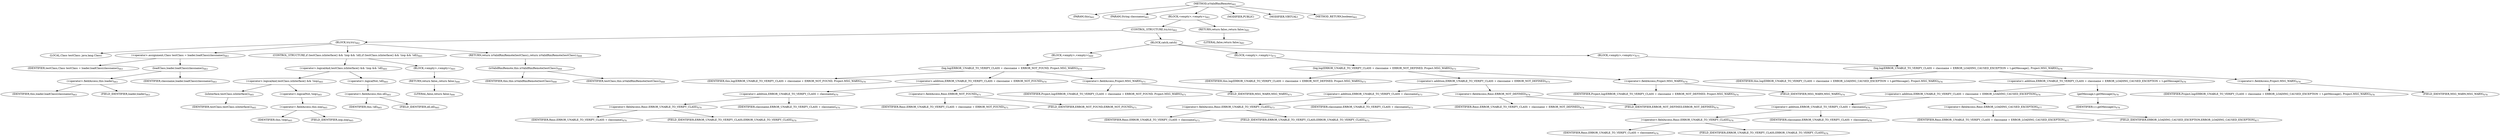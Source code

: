 digraph "isValidRmiRemote" {  
"1256" [label = <(METHOD,isValidRmiRemote)<SUB>661</SUB>> ]
"74" [label = <(PARAM,this)<SUB>661</SUB>> ]
"1257" [label = <(PARAM,String classname)<SUB>661</SUB>> ]
"1258" [label = <(BLOCK,&lt;empty&gt;,&lt;empty&gt;)<SUB>661</SUB>> ]
"1259" [label = <(CONTROL_STRUCTURE,try,try)<SUB>662</SUB>> ]
"1260" [label = <(BLOCK,try,try)<SUB>662</SUB>> ]
"1261" [label = <(LOCAL,Class testClass: java.lang.Class)> ]
"1262" [label = <(&lt;operator&gt;.assignment,Class testClass = loader.loadClass(classname))<SUB>663</SUB>> ]
"1263" [label = <(IDENTIFIER,testClass,Class testClass = loader.loadClass(classname))<SUB>663</SUB>> ]
"1264" [label = <(loadClass,loader.loadClass(classname))<SUB>663</SUB>> ]
"1265" [label = <(&lt;operator&gt;.fieldAccess,this.loader)<SUB>663</SUB>> ]
"1266" [label = <(IDENTIFIER,this,loader.loadClass(classname))<SUB>663</SUB>> ]
"1267" [label = <(FIELD_IDENTIFIER,loader,loader)<SUB>663</SUB>> ]
"1268" [label = <(IDENTIFIER,classname,loader.loadClass(classname))<SUB>663</SUB>> ]
"1269" [label = <(CONTROL_STRUCTURE,if (testClass.isInterface() &amp;&amp; !iiop &amp;&amp; !idl),if (testClass.isInterface() &amp;&amp; !iiop &amp;&amp; !idl))<SUB>665</SUB>> ]
"1270" [label = <(&lt;operator&gt;.logicalAnd,testClass.isInterface() &amp;&amp; !iiop &amp;&amp; !idl)<SUB>665</SUB>> ]
"1271" [label = <(&lt;operator&gt;.logicalAnd,testClass.isInterface() &amp;&amp; !iiop)<SUB>665</SUB>> ]
"1272" [label = <(isInterface,testClass.isInterface())<SUB>665</SUB>> ]
"1273" [label = <(IDENTIFIER,testClass,testClass.isInterface())<SUB>665</SUB>> ]
"1274" [label = <(&lt;operator&gt;.logicalNot,!iiop)<SUB>665</SUB>> ]
"1275" [label = <(&lt;operator&gt;.fieldAccess,this.iiop)<SUB>665</SUB>> ]
"1276" [label = <(IDENTIFIER,this,!iiop)<SUB>665</SUB>> ]
"1277" [label = <(FIELD_IDENTIFIER,iiop,iiop)<SUB>665</SUB>> ]
"1278" [label = <(&lt;operator&gt;.logicalNot,!idl)<SUB>665</SUB>> ]
"1279" [label = <(&lt;operator&gt;.fieldAccess,this.idl)<SUB>665</SUB>> ]
"1280" [label = <(IDENTIFIER,this,!idl)<SUB>665</SUB>> ]
"1281" [label = <(FIELD_IDENTIFIER,idl,idl)<SUB>665</SUB>> ]
"1282" [label = <(BLOCK,&lt;empty&gt;,&lt;empty&gt;)<SUB>665</SUB>> ]
"1283" [label = <(RETURN,return false;,return false;)<SUB>666</SUB>> ]
"1284" [label = <(LITERAL,false,return false;)<SUB>666</SUB>> ]
"1285" [label = <(RETURN,return isValidRmiRemote(testClass);,return isValidRmiRemote(testClass);)<SUB>668</SUB>> ]
"1286" [label = <(isValidRmiRemote,this.isValidRmiRemote(testClass))<SUB>668</SUB>> ]
"73" [label = <(IDENTIFIER,this,this.isValidRmiRemote(testClass))<SUB>668</SUB>> ]
"1287" [label = <(IDENTIFIER,testClass,this.isValidRmiRemote(testClass))<SUB>668</SUB>> ]
"1288" [label = <(BLOCK,catch,catch)> ]
"1289" [label = <(BLOCK,&lt;empty&gt;,&lt;empty&gt;)<SUB>669</SUB>> ]
"1290" [label = <(log,log(ERROR_UNABLE_TO_VERIFY_CLASS + classname + ERROR_NOT_FOUND, Project.MSG_WARN))<SUB>670</SUB>> ]
"75" [label = <(IDENTIFIER,this,log(ERROR_UNABLE_TO_VERIFY_CLASS + classname + ERROR_NOT_FOUND, Project.MSG_WARN))<SUB>670</SUB>> ]
"1291" [label = <(&lt;operator&gt;.addition,ERROR_UNABLE_TO_VERIFY_CLASS + classname + ERROR_NOT_FOUND)<SUB>670</SUB>> ]
"1292" [label = <(&lt;operator&gt;.addition,ERROR_UNABLE_TO_VERIFY_CLASS + classname)<SUB>670</SUB>> ]
"1293" [label = <(&lt;operator&gt;.fieldAccess,Rmic.ERROR_UNABLE_TO_VERIFY_CLASS)<SUB>670</SUB>> ]
"1294" [label = <(IDENTIFIER,Rmic,ERROR_UNABLE_TO_VERIFY_CLASS + classname)<SUB>670</SUB>> ]
"1295" [label = <(FIELD_IDENTIFIER,ERROR_UNABLE_TO_VERIFY_CLASS,ERROR_UNABLE_TO_VERIFY_CLASS)<SUB>670</SUB>> ]
"1296" [label = <(IDENTIFIER,classname,ERROR_UNABLE_TO_VERIFY_CLASS + classname)<SUB>670</SUB>> ]
"1297" [label = <(&lt;operator&gt;.fieldAccess,Rmic.ERROR_NOT_FOUND)<SUB>671</SUB>> ]
"1298" [label = <(IDENTIFIER,Rmic,ERROR_UNABLE_TO_VERIFY_CLASS + classname + ERROR_NOT_FOUND)<SUB>671</SUB>> ]
"1299" [label = <(FIELD_IDENTIFIER,ERROR_NOT_FOUND,ERROR_NOT_FOUND)<SUB>671</SUB>> ]
"1300" [label = <(&lt;operator&gt;.fieldAccess,Project.MSG_WARN)<SUB>671</SUB>> ]
"1301" [label = <(IDENTIFIER,Project,log(ERROR_UNABLE_TO_VERIFY_CLASS + classname + ERROR_NOT_FOUND, Project.MSG_WARN))<SUB>671</SUB>> ]
"1302" [label = <(FIELD_IDENTIFIER,MSG_WARN,MSG_WARN)<SUB>671</SUB>> ]
"1303" [label = <(BLOCK,&lt;empty&gt;,&lt;empty&gt;)<SUB>672</SUB>> ]
"1304" [label = <(log,log(ERROR_UNABLE_TO_VERIFY_CLASS + classname + ERROR_NOT_DEFINED, Project.MSG_WARN))<SUB>673</SUB>> ]
"76" [label = <(IDENTIFIER,this,log(ERROR_UNABLE_TO_VERIFY_CLASS + classname + ERROR_NOT_DEFINED, Project.MSG_WARN))<SUB>673</SUB>> ]
"1305" [label = <(&lt;operator&gt;.addition,ERROR_UNABLE_TO_VERIFY_CLASS + classname + ERROR_NOT_DEFINED)<SUB>673</SUB>> ]
"1306" [label = <(&lt;operator&gt;.addition,ERROR_UNABLE_TO_VERIFY_CLASS + classname)<SUB>673</SUB>> ]
"1307" [label = <(&lt;operator&gt;.fieldAccess,Rmic.ERROR_UNABLE_TO_VERIFY_CLASS)<SUB>673</SUB>> ]
"1308" [label = <(IDENTIFIER,Rmic,ERROR_UNABLE_TO_VERIFY_CLASS + classname)<SUB>673</SUB>> ]
"1309" [label = <(FIELD_IDENTIFIER,ERROR_UNABLE_TO_VERIFY_CLASS,ERROR_UNABLE_TO_VERIFY_CLASS)<SUB>673</SUB>> ]
"1310" [label = <(IDENTIFIER,classname,ERROR_UNABLE_TO_VERIFY_CLASS + classname)<SUB>673</SUB>> ]
"1311" [label = <(&lt;operator&gt;.fieldAccess,Rmic.ERROR_NOT_DEFINED)<SUB>674</SUB>> ]
"1312" [label = <(IDENTIFIER,Rmic,ERROR_UNABLE_TO_VERIFY_CLASS + classname + ERROR_NOT_DEFINED)<SUB>674</SUB>> ]
"1313" [label = <(FIELD_IDENTIFIER,ERROR_NOT_DEFINED,ERROR_NOT_DEFINED)<SUB>674</SUB>> ]
"1314" [label = <(&lt;operator&gt;.fieldAccess,Project.MSG_WARN)<SUB>674</SUB>> ]
"1315" [label = <(IDENTIFIER,Project,log(ERROR_UNABLE_TO_VERIFY_CLASS + classname + ERROR_NOT_DEFINED, Project.MSG_WARN))<SUB>674</SUB>> ]
"1316" [label = <(FIELD_IDENTIFIER,MSG_WARN,MSG_WARN)<SUB>674</SUB>> ]
"1317" [label = <(BLOCK,&lt;empty&gt;,&lt;empty&gt;)<SUB>675</SUB>> ]
"1318" [label = <(log,log(ERROR_UNABLE_TO_VERIFY_CLASS + classname + ERROR_LOADING_CAUSED_EXCEPTION + t.getMessage(), Project.MSG_WARN))<SUB>676</SUB>> ]
"77" [label = <(IDENTIFIER,this,log(ERROR_UNABLE_TO_VERIFY_CLASS + classname + ERROR_LOADING_CAUSED_EXCEPTION + t.getMessage(), Project.MSG_WARN))<SUB>676</SUB>> ]
"1319" [label = <(&lt;operator&gt;.addition,ERROR_UNABLE_TO_VERIFY_CLASS + classname + ERROR_LOADING_CAUSED_EXCEPTION + t.getMessage())<SUB>676</SUB>> ]
"1320" [label = <(&lt;operator&gt;.addition,ERROR_UNABLE_TO_VERIFY_CLASS + classname + ERROR_LOADING_CAUSED_EXCEPTION)<SUB>676</SUB>> ]
"1321" [label = <(&lt;operator&gt;.addition,ERROR_UNABLE_TO_VERIFY_CLASS + classname)<SUB>676</SUB>> ]
"1322" [label = <(&lt;operator&gt;.fieldAccess,Rmic.ERROR_UNABLE_TO_VERIFY_CLASS)<SUB>676</SUB>> ]
"1323" [label = <(IDENTIFIER,Rmic,ERROR_UNABLE_TO_VERIFY_CLASS + classname)<SUB>676</SUB>> ]
"1324" [label = <(FIELD_IDENTIFIER,ERROR_UNABLE_TO_VERIFY_CLASS,ERROR_UNABLE_TO_VERIFY_CLASS)<SUB>676</SUB>> ]
"1325" [label = <(IDENTIFIER,classname,ERROR_UNABLE_TO_VERIFY_CLASS + classname)<SUB>676</SUB>> ]
"1326" [label = <(&lt;operator&gt;.fieldAccess,Rmic.ERROR_LOADING_CAUSED_EXCEPTION)<SUB>677</SUB>> ]
"1327" [label = <(IDENTIFIER,Rmic,ERROR_UNABLE_TO_VERIFY_CLASS + classname + ERROR_LOADING_CAUSED_EXCEPTION)<SUB>677</SUB>> ]
"1328" [label = <(FIELD_IDENTIFIER,ERROR_LOADING_CAUSED_EXCEPTION,ERROR_LOADING_CAUSED_EXCEPTION)<SUB>677</SUB>> ]
"1329" [label = <(getMessage,t.getMessage())<SUB>678</SUB>> ]
"1330" [label = <(IDENTIFIER,t,t.getMessage())<SUB>678</SUB>> ]
"1331" [label = <(&lt;operator&gt;.fieldAccess,Project.MSG_WARN)<SUB>678</SUB>> ]
"1332" [label = <(IDENTIFIER,Project,log(ERROR_UNABLE_TO_VERIFY_CLASS + classname + ERROR_LOADING_CAUSED_EXCEPTION + t.getMessage(), Project.MSG_WARN))<SUB>678</SUB>> ]
"1333" [label = <(FIELD_IDENTIFIER,MSG_WARN,MSG_WARN)<SUB>678</SUB>> ]
"1334" [label = <(RETURN,return false;,return false;)<SUB>681</SUB>> ]
"1335" [label = <(LITERAL,false,return false;)<SUB>681</SUB>> ]
"1336" [label = <(MODIFIER,PUBLIC)> ]
"1337" [label = <(MODIFIER,VIRTUAL)> ]
"1338" [label = <(METHOD_RETURN,boolean)<SUB>661</SUB>> ]
  "1256" -> "74" 
  "1256" -> "1257" 
  "1256" -> "1258" 
  "1256" -> "1336" 
  "1256" -> "1337" 
  "1256" -> "1338" 
  "1258" -> "1259" 
  "1258" -> "1334" 
  "1259" -> "1260" 
  "1259" -> "1288" 
  "1260" -> "1261" 
  "1260" -> "1262" 
  "1260" -> "1269" 
  "1260" -> "1285" 
  "1262" -> "1263" 
  "1262" -> "1264" 
  "1264" -> "1265" 
  "1264" -> "1268" 
  "1265" -> "1266" 
  "1265" -> "1267" 
  "1269" -> "1270" 
  "1269" -> "1282" 
  "1270" -> "1271" 
  "1270" -> "1278" 
  "1271" -> "1272" 
  "1271" -> "1274" 
  "1272" -> "1273" 
  "1274" -> "1275" 
  "1275" -> "1276" 
  "1275" -> "1277" 
  "1278" -> "1279" 
  "1279" -> "1280" 
  "1279" -> "1281" 
  "1282" -> "1283" 
  "1283" -> "1284" 
  "1285" -> "1286" 
  "1286" -> "73" 
  "1286" -> "1287" 
  "1288" -> "1289" 
  "1288" -> "1303" 
  "1288" -> "1317" 
  "1289" -> "1290" 
  "1290" -> "75" 
  "1290" -> "1291" 
  "1290" -> "1300" 
  "1291" -> "1292" 
  "1291" -> "1297" 
  "1292" -> "1293" 
  "1292" -> "1296" 
  "1293" -> "1294" 
  "1293" -> "1295" 
  "1297" -> "1298" 
  "1297" -> "1299" 
  "1300" -> "1301" 
  "1300" -> "1302" 
  "1303" -> "1304" 
  "1304" -> "76" 
  "1304" -> "1305" 
  "1304" -> "1314" 
  "1305" -> "1306" 
  "1305" -> "1311" 
  "1306" -> "1307" 
  "1306" -> "1310" 
  "1307" -> "1308" 
  "1307" -> "1309" 
  "1311" -> "1312" 
  "1311" -> "1313" 
  "1314" -> "1315" 
  "1314" -> "1316" 
  "1317" -> "1318" 
  "1318" -> "77" 
  "1318" -> "1319" 
  "1318" -> "1331" 
  "1319" -> "1320" 
  "1319" -> "1329" 
  "1320" -> "1321" 
  "1320" -> "1326" 
  "1321" -> "1322" 
  "1321" -> "1325" 
  "1322" -> "1323" 
  "1322" -> "1324" 
  "1326" -> "1327" 
  "1326" -> "1328" 
  "1329" -> "1330" 
  "1331" -> "1332" 
  "1331" -> "1333" 
  "1334" -> "1335" 
}
